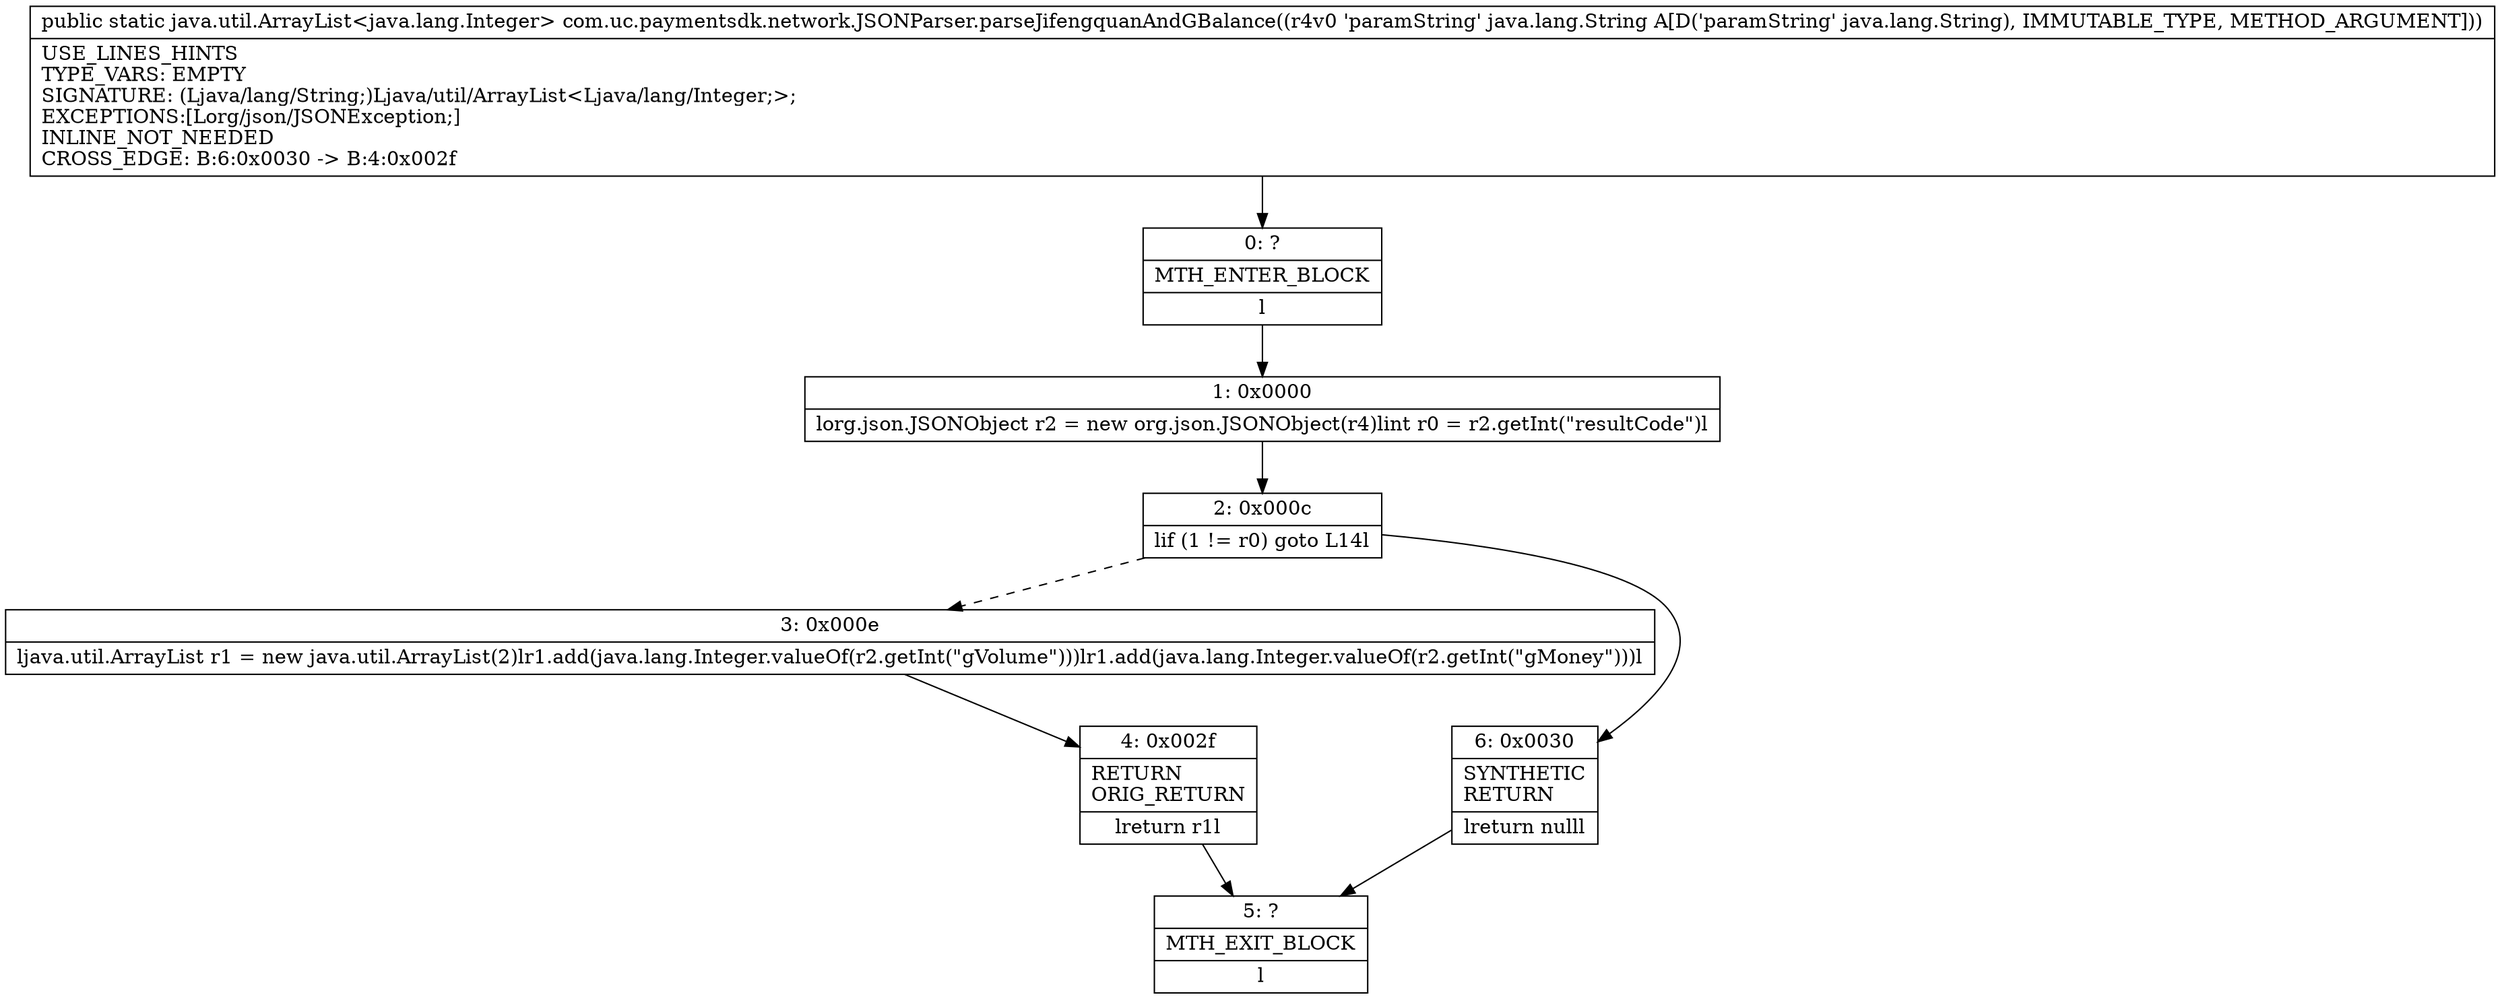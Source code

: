 digraph "CFG forcom.uc.paymentsdk.network.JSONParser.parseJifengquanAndGBalance(Ljava\/lang\/String;)Ljava\/util\/ArrayList;" {
Node_0 [shape=record,label="{0\:\ ?|MTH_ENTER_BLOCK\l|l}"];
Node_1 [shape=record,label="{1\:\ 0x0000|lorg.json.JSONObject r2 = new org.json.JSONObject(r4)lint r0 = r2.getInt(\"resultCode\")l}"];
Node_2 [shape=record,label="{2\:\ 0x000c|lif (1 != r0) goto L14l}"];
Node_3 [shape=record,label="{3\:\ 0x000e|ljava.util.ArrayList r1 = new java.util.ArrayList(2)lr1.add(java.lang.Integer.valueOf(r2.getInt(\"gVolume\")))lr1.add(java.lang.Integer.valueOf(r2.getInt(\"gMoney\")))l}"];
Node_4 [shape=record,label="{4\:\ 0x002f|RETURN\lORIG_RETURN\l|lreturn r1l}"];
Node_5 [shape=record,label="{5\:\ ?|MTH_EXIT_BLOCK\l|l}"];
Node_6 [shape=record,label="{6\:\ 0x0030|SYNTHETIC\lRETURN\l|lreturn nulll}"];
MethodNode[shape=record,label="{public static java.util.ArrayList\<java.lang.Integer\> com.uc.paymentsdk.network.JSONParser.parseJifengquanAndGBalance((r4v0 'paramString' java.lang.String A[D('paramString' java.lang.String), IMMUTABLE_TYPE, METHOD_ARGUMENT]))  | USE_LINES_HINTS\lTYPE_VARS: EMPTY\lSIGNATURE: (Ljava\/lang\/String;)Ljava\/util\/ArrayList\<Ljava\/lang\/Integer;\>;\lEXCEPTIONS:[Lorg\/json\/JSONException;]\lINLINE_NOT_NEEDED\lCROSS_EDGE: B:6:0x0030 \-\> B:4:0x002f\l}"];
MethodNode -> Node_0;
Node_0 -> Node_1;
Node_1 -> Node_2;
Node_2 -> Node_3[style=dashed];
Node_2 -> Node_6;
Node_3 -> Node_4;
Node_4 -> Node_5;
Node_6 -> Node_5;
}

